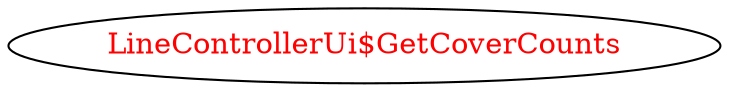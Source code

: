 digraph dependencyGraph {
 concentrate=true;
 ranksep="2.0";
 rankdir="LR"; 
 splines="ortho";
"LineControllerUi$GetCoverCounts" [fontcolor="red"];
}